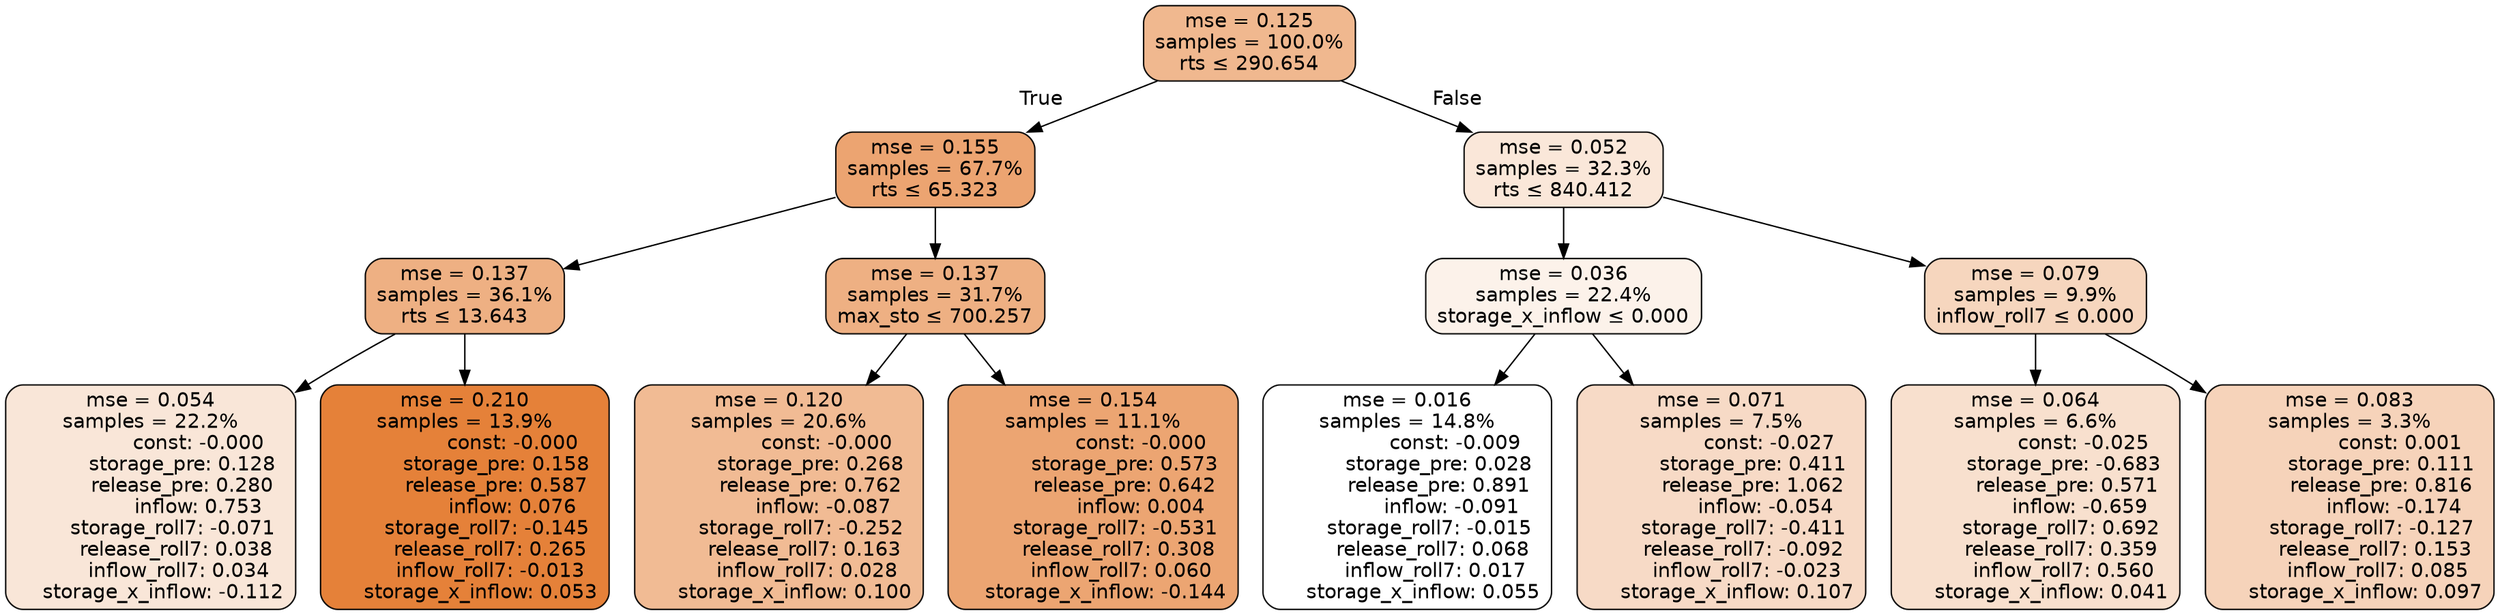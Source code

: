 digraph tree {
bgcolor="transparent"
node [shape=rectangle, style="filled, rounded", color="black", fontname=helvetica] ;
edge [fontname=helvetica] ;
	"0" [label="mse = 0.125
samples = 100.0%
rts &le; 290.654", fillcolor="#f0b88f"]
	"1" [label="mse = 0.155
samples = 67.7%
rts &le; 65.323", fillcolor="#eca471"]
	"2" [label="mse = 0.137
samples = 36.1%
rts &le; 13.643", fillcolor="#eeb083"]
	"3" [label="mse = 0.054
samples = 22.2%
               const: -0.000
          storage_pre: 0.128
          release_pre: 0.280
               inflow: 0.753
       storage_roll7: -0.071
        release_roll7: 0.038
         inflow_roll7: 0.034
    storage_x_inflow: -0.112", fillcolor="#f9e6d8"]
	"4" [label="mse = 0.210
samples = 13.9%
               const: -0.000
          storage_pre: 0.158
          release_pre: 0.587
               inflow: 0.076
       storage_roll7: -0.145
        release_roll7: 0.265
        inflow_roll7: -0.013
     storage_x_inflow: 0.053", fillcolor="#e58139"]
	"5" [label="mse = 0.137
samples = 31.7%
max_sto &le; 700.257", fillcolor="#eeb083"]
	"6" [label="mse = 0.120
samples = 20.6%
               const: -0.000
          storage_pre: 0.268
          release_pre: 0.762
              inflow: -0.087
       storage_roll7: -0.252
        release_roll7: 0.163
         inflow_roll7: 0.028
     storage_x_inflow: 0.100", fillcolor="#f1bb94"]
	"7" [label="mse = 0.154
samples = 11.1%
               const: -0.000
          storage_pre: 0.573
          release_pre: 0.642
               inflow: 0.004
       storage_roll7: -0.531
        release_roll7: 0.308
         inflow_roll7: 0.060
    storage_x_inflow: -0.144", fillcolor="#eca572"]
	"8" [label="mse = 0.052
samples = 32.3%
rts &le; 840.412", fillcolor="#fae7d9"]
	"9" [label="mse = 0.036
samples = 22.4%
storage_x_inflow &le; 0.000", fillcolor="#fcf2ea"]
	"10" [label="mse = 0.016
samples = 14.8%
               const: -0.009
          storage_pre: 0.028
          release_pre: 0.891
              inflow: -0.091
       storage_roll7: -0.015
        release_roll7: 0.068
         inflow_roll7: 0.017
     storage_x_inflow: 0.055", fillcolor="#ffffff"]
	"11" [label="mse = 0.071
samples = 7.5%
               const: -0.027
          storage_pre: 0.411
          release_pre: 1.062
              inflow: -0.054
       storage_roll7: -0.411
       release_roll7: -0.092
        inflow_roll7: -0.023
     storage_x_inflow: 0.107", fillcolor="#f7dac6"]
	"12" [label="mse = 0.079
samples = 9.9%
inflow_roll7 &le; 0.000", fillcolor="#f6d6be"]
	"13" [label="mse = 0.064
samples = 6.6%
               const: -0.025
         storage_pre: -0.683
          release_pre: 0.571
              inflow: -0.659
        storage_roll7: 0.692
        release_roll7: 0.359
         inflow_roll7: 0.560
     storage_x_inflow: 0.041", fillcolor="#f8e0ce"]
	"14" [label="mse = 0.083
samples = 3.3%
                const: 0.001
          storage_pre: 0.111
          release_pre: 0.816
              inflow: -0.174
       storage_roll7: -0.127
        release_roll7: 0.153
         inflow_roll7: 0.085
     storage_x_inflow: 0.097", fillcolor="#f6d3ba"]

	"0" -> "1" [labeldistance=2.5, labelangle=45, headlabel="True"]
	"1" -> "2"
	"2" -> "3"
	"2" -> "4"
	"1" -> "5"
	"5" -> "6"
	"5" -> "7"
	"0" -> "8" [labeldistance=2.5, labelangle=-45, headlabel="False"]
	"8" -> "9"
	"9" -> "10"
	"9" -> "11"
	"8" -> "12"
	"12" -> "13"
	"12" -> "14"
}